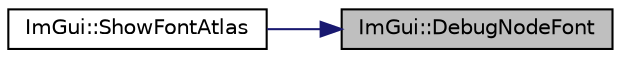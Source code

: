 digraph "ImGui::DebugNodeFont"
{
 // LATEX_PDF_SIZE
  edge [fontname="Helvetica",fontsize="10",labelfontname="Helvetica",labelfontsize="10"];
  node [fontname="Helvetica",fontsize="10",shape=record];
  rankdir="RL";
  Node1 [label="ImGui::DebugNodeFont",height=0.2,width=0.4,color="black", fillcolor="grey75", style="filled", fontcolor="black",tooltip=" "];
  Node1 -> Node2 [dir="back",color="midnightblue",fontsize="10",style="solid",fontname="Helvetica"];
  Node2 [label="ImGui::ShowFontAtlas",height=0.2,width=0.4,color="black", fillcolor="white", style="filled",URL="$namespace_im_gui.html#acab51ec2b39577845309f24535381038",tooltip=" "];
}
